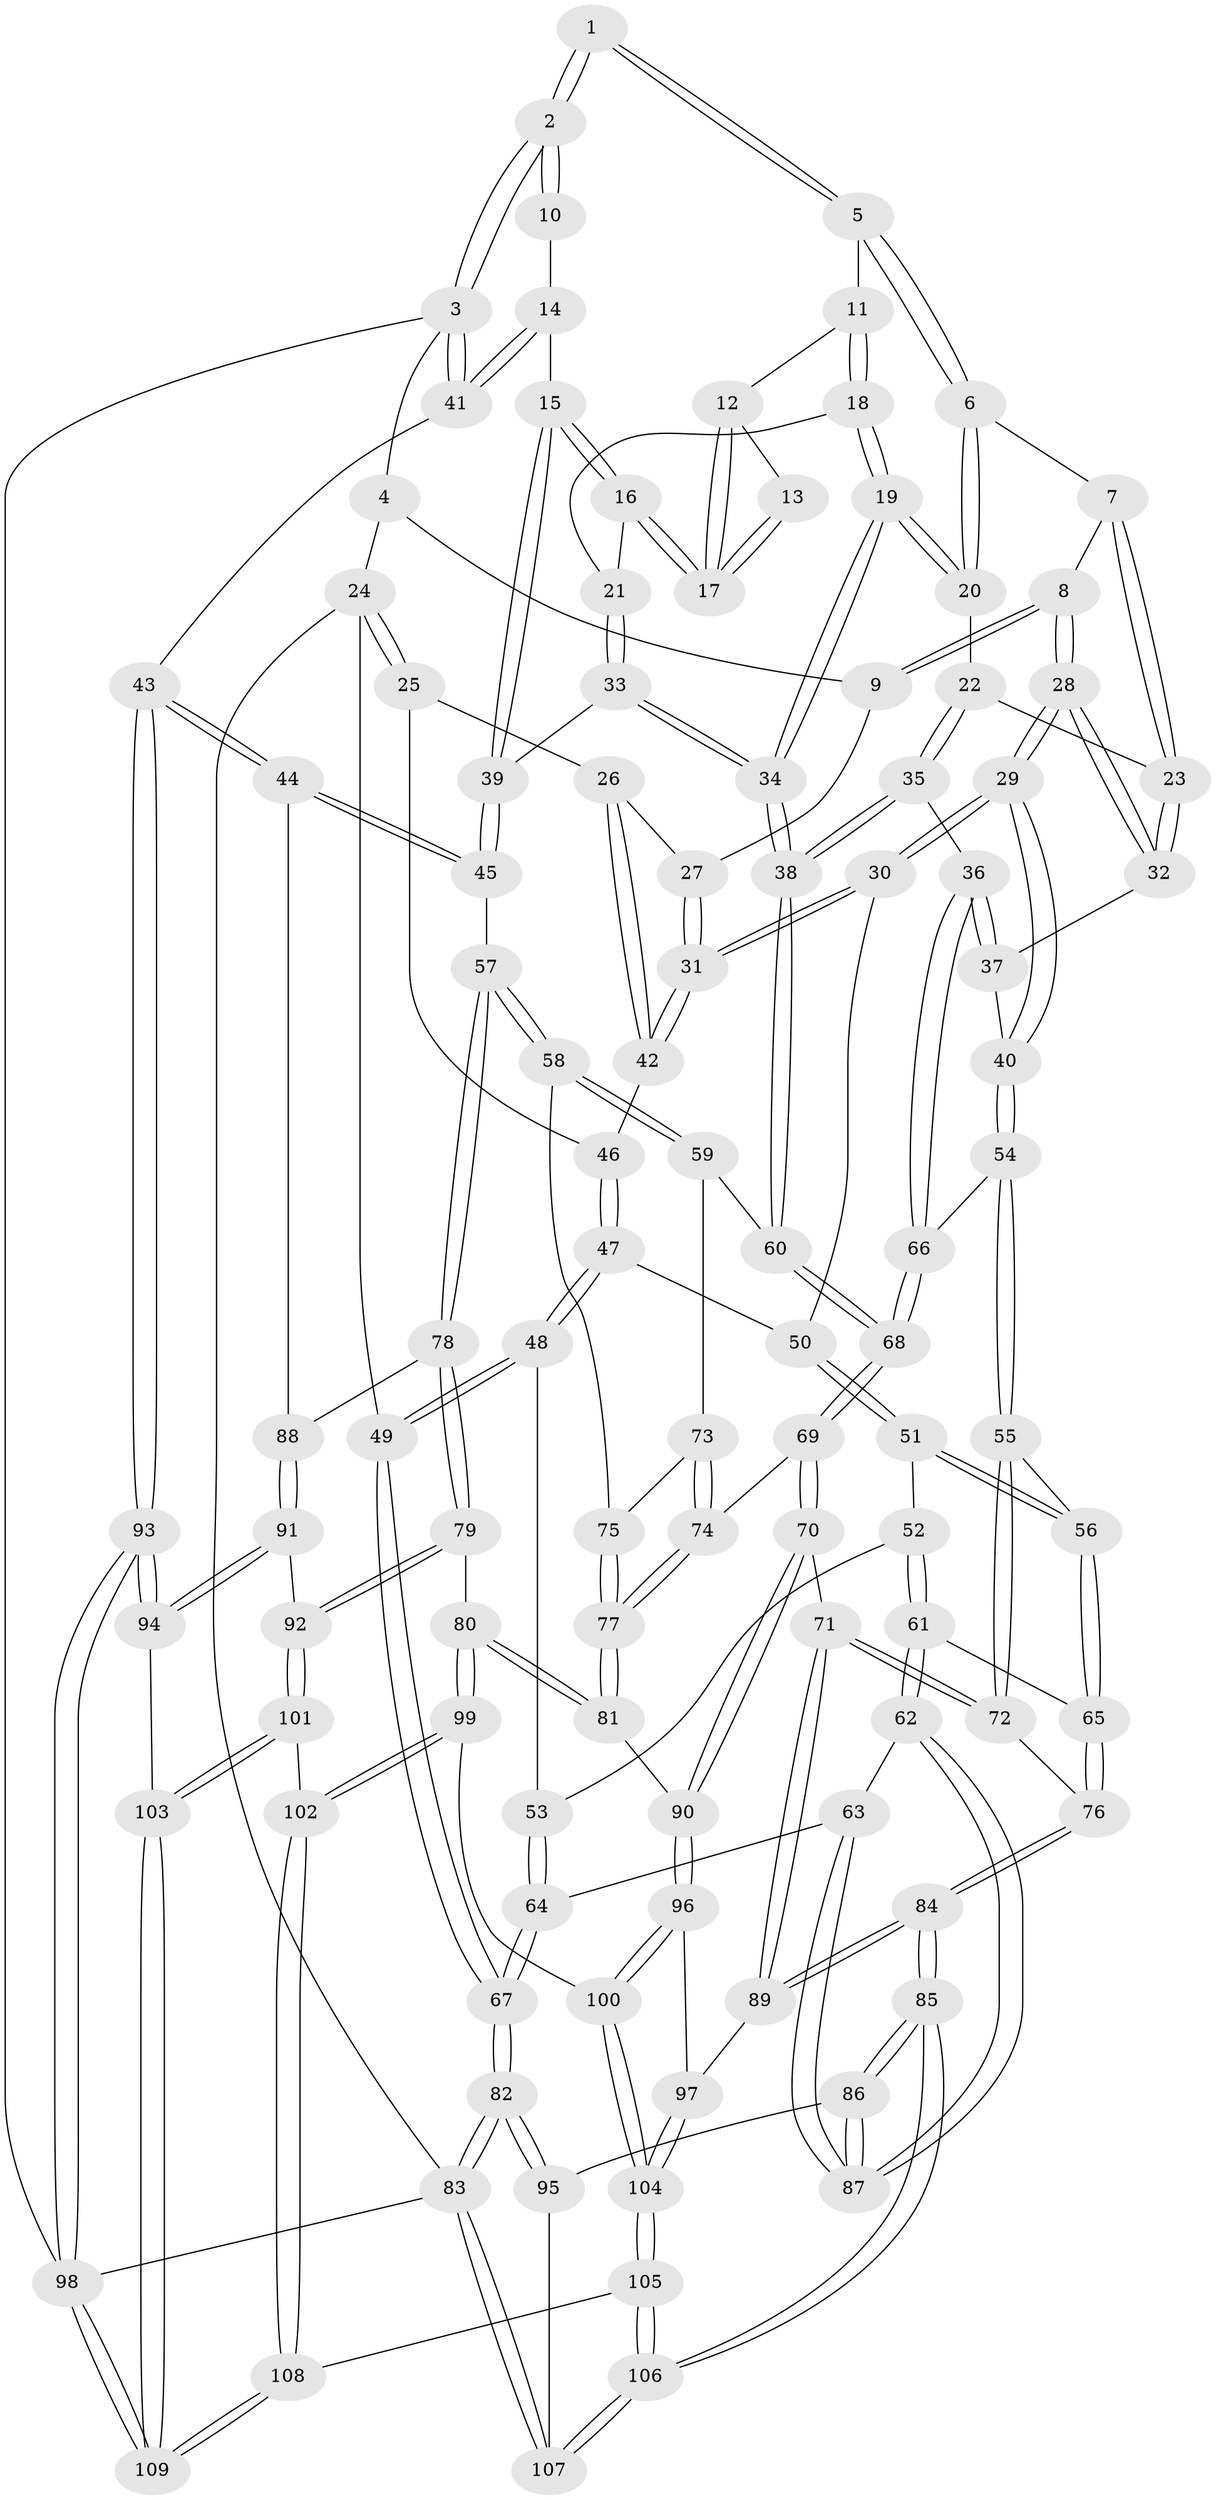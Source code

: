 // coarse degree distribution, {4: 0.38235294117647056, 7: 0.014705882352941176, 3: 0.08823529411764706, 6: 0.11764705882352941, 5: 0.36764705882352944, 2: 0.029411764705882353}
// Generated by graph-tools (version 1.1) at 2025/52/02/27/25 19:52:40]
// undirected, 109 vertices, 269 edges
graph export_dot {
graph [start="1"]
  node [color=gray90,style=filled];
  1 [pos="+0.6171423345972676+0"];
  2 [pos="+1+0"];
  3 [pos="+1+0"];
  4 [pos="+0.25856822865952817+0"];
  5 [pos="+0.6354787426353056+0"];
  6 [pos="+0.5286984868646218+0.1227105102964121"];
  7 [pos="+0.4782424747134651+0.15666508445350993"];
  8 [pos="+0.28593879173225717+0.11890159583304939"];
  9 [pos="+0.2160975299025868+0.03779088084563432"];
  10 [pos="+0.8524638861944289+0.08743967514342857"];
  11 [pos="+0.714126745805925+0.06622878452336373"];
  12 [pos="+0.7673208826404748+0.08065173427229612"];
  13 [pos="+0.8454390061497126+0.08743597687940359"];
  14 [pos="+1+0.18137794435821702"];
  15 [pos="+0.910509191578693+0.2441582599787049"];
  16 [pos="+0.8822506793437954+0.23724910152823753"];
  17 [pos="+0.875409631254538+0.22586091407523246"];
  18 [pos="+0.7162539505332066+0.17431967533146453"];
  19 [pos="+0.6622525063131937+0.2619446648822794"];
  20 [pos="+0.5769215448595881+0.22037141879501418"];
  21 [pos="+0.8013818286849019+0.24673485677987123"];
  22 [pos="+0.5354044967255216+0.27340581527873126"];
  23 [pos="+0.4656780336224792+0.23874523251464658"];
  24 [pos="+0+0.21047719451217087"];
  25 [pos="+0+0.1867383122261656"];
  26 [pos="+0.0369495104941067+0.16914130079444314"];
  27 [pos="+0.18271188110545797+0.06732291229380669"];
  28 [pos="+0.31501323093589845+0.2393061959735529"];
  29 [pos="+0.29117834591056063+0.38095561127888106"];
  30 [pos="+0.25495977587497476+0.37375804741993984"];
  31 [pos="+0.20943277184619277+0.3319770028206943"];
  32 [pos="+0.4530936441693988+0.25305956594810763"];
  33 [pos="+0.7648286605570973+0.3809952537217793"];
  34 [pos="+0.6540917588017272+0.40161843901854"];
  35 [pos="+0.5953629708771772+0.4176304119101673"];
  36 [pos="+0.49120845424850307+0.41985656988623227"];
  37 [pos="+0.45185951502507926+0.2629165009813628"];
  38 [pos="+0.6283352165785643+0.42606635738969617"];
  39 [pos="+0.8855607184735013+0.4118698517570892"];
  40 [pos="+0.30397740996383854+0.3956566969712249"];
  41 [pos="+1+0.12684701226705378"];
  42 [pos="+0.19533368713651664+0.32501390631912247"];
  43 [pos="+1+0.5501471533707327"];
  44 [pos="+1+0.5468370640814921"];
  45 [pos="+0.9531571840172837+0.485426342148045"];
  46 [pos="+0.07987576230525208+0.33729700779630317"];
  47 [pos="+0.08523325932202196+0.37846857478803947"];
  48 [pos="+0+0.4154421013371245"];
  49 [pos="+0+0.3983860755354387"];
  50 [pos="+0.11592291126614464+0.42846961410189277"];
  51 [pos="+0.10880843721932208+0.4447388786808934"];
  52 [pos="+0.09235035571793221+0.464489302356741"];
  53 [pos="+0.07702885129062034+0.4676077315895639"];
  54 [pos="+0.34325508114341596+0.4573283089544693"];
  55 [pos="+0.31871359002285726+0.5077182524139137"];
  56 [pos="+0.23176030372428125+0.5363460165004326"];
  57 [pos="+0.7375259926935718+0.5753805528021573"];
  58 [pos="+0.7234384855804495+0.5642031449235124"];
  59 [pos="+0.6478753647907458+0.48451625632928763"];
  60 [pos="+0.6342208506115995+0.45544095554207786"];
  61 [pos="+0.1326289409997925+0.5892410656927274"];
  62 [pos="+0.1276834617852071+0.592255891909897"];
  63 [pos="+0+0.6531357535660828"];
  64 [pos="+0+0.6508180433468097"];
  65 [pos="+0.1503032632384582+0.589739423072876"];
  66 [pos="+0.3899179168784676+0.45609990671453887"];
  67 [pos="+0+0.648127514592103"];
  68 [pos="+0.49678795282624205+0.6073942914411746"];
  69 [pos="+0.4977503806548542+0.6605218713891339"];
  70 [pos="+0.47639648522648753+0.6845741676965565"];
  71 [pos="+0.3637462276571437+0.7100603825347275"];
  72 [pos="+0.32609179644849795+0.5685596963477224"];
  73 [pos="+0.6033811120311233+0.6020115753996138"];
  74 [pos="+0.5740110212599945+0.6540829096680598"];
  75 [pos="+0.6486607452153472+0.6357841650668759"];
  76 [pos="+0.19864369551654434+0.6590246150398633"];
  77 [pos="+0.6278779128565002+0.6940817615453821"];
  78 [pos="+0.7434341441559104+0.601534942488845"];
  79 [pos="+0.7322953753305599+0.7335523919223088"];
  80 [pos="+0.710707297762426+0.7391008161142598"];
  81 [pos="+0.644928597232262+0.7146545817959132"];
  82 [pos="+0+1"];
  83 [pos="+0+1"];
  84 [pos="+0.249290146216482+0.8206197863306008"];
  85 [pos="+0.24299325889535536+0.8271494406213401"];
  86 [pos="+0.1565625203122812+0.8203806131400384"];
  87 [pos="+0.1386202042681496+0.8016204246398735"];
  88 [pos="+0.920315791910986+0.662209960405357"];
  89 [pos="+0.320087710956766+0.7805903296882699"];
  90 [pos="+0.5429615280311101+0.7791537808033067"];
  91 [pos="+0.8260408139176125+0.7768248787791694"];
  92 [pos="+0.8114693178227629+0.7763641848302628"];
  93 [pos="+1+1"];
  94 [pos="+0.9363468610772073+0.8887882819562504"];
  95 [pos="+0.1166843637814797+0.8502425372315106"];
  96 [pos="+0.5451081291985129+0.8329887528631363"];
  97 [pos="+0.4565617480624278+0.860821152958501"];
  98 [pos="+1+1"];
  99 [pos="+0.6201718712982235+0.8781968025118644"];
  100 [pos="+0.6022327330182116+0.8741720827785162"];
  101 [pos="+0.7402122718840707+0.9134041577481081"];
  102 [pos="+0.6359366188487069+0.8978073336715061"];
  103 [pos="+0.7684378084697422+0.9577709683456104"];
  104 [pos="+0.45957896627695305+1"];
  105 [pos="+0.4090125579375844+1"];
  106 [pos="+0.3143442036618586+1"];
  107 [pos="+0.07942276016289081+1"];
  108 [pos="+0.6195490277901498+1"];
  109 [pos="+0.7613656217627843+1"];
  1 -- 2;
  1 -- 2;
  1 -- 5;
  1 -- 5;
  2 -- 3;
  2 -- 3;
  2 -- 10;
  2 -- 10;
  3 -- 4;
  3 -- 41;
  3 -- 41;
  3 -- 98;
  4 -- 9;
  4 -- 24;
  5 -- 6;
  5 -- 6;
  5 -- 11;
  6 -- 7;
  6 -- 20;
  6 -- 20;
  7 -- 8;
  7 -- 23;
  7 -- 23;
  8 -- 9;
  8 -- 9;
  8 -- 28;
  8 -- 28;
  9 -- 27;
  10 -- 14;
  11 -- 12;
  11 -- 18;
  11 -- 18;
  12 -- 13;
  12 -- 17;
  12 -- 17;
  13 -- 17;
  13 -- 17;
  14 -- 15;
  14 -- 41;
  14 -- 41;
  15 -- 16;
  15 -- 16;
  15 -- 39;
  15 -- 39;
  16 -- 17;
  16 -- 17;
  16 -- 21;
  18 -- 19;
  18 -- 19;
  18 -- 21;
  19 -- 20;
  19 -- 20;
  19 -- 34;
  19 -- 34;
  20 -- 22;
  21 -- 33;
  21 -- 33;
  22 -- 23;
  22 -- 35;
  22 -- 35;
  23 -- 32;
  23 -- 32;
  24 -- 25;
  24 -- 25;
  24 -- 49;
  24 -- 83;
  25 -- 26;
  25 -- 46;
  26 -- 27;
  26 -- 42;
  26 -- 42;
  27 -- 31;
  27 -- 31;
  28 -- 29;
  28 -- 29;
  28 -- 32;
  28 -- 32;
  29 -- 30;
  29 -- 30;
  29 -- 40;
  29 -- 40;
  30 -- 31;
  30 -- 31;
  30 -- 50;
  31 -- 42;
  31 -- 42;
  32 -- 37;
  33 -- 34;
  33 -- 34;
  33 -- 39;
  34 -- 38;
  34 -- 38;
  35 -- 36;
  35 -- 38;
  35 -- 38;
  36 -- 37;
  36 -- 37;
  36 -- 66;
  36 -- 66;
  37 -- 40;
  38 -- 60;
  38 -- 60;
  39 -- 45;
  39 -- 45;
  40 -- 54;
  40 -- 54;
  41 -- 43;
  42 -- 46;
  43 -- 44;
  43 -- 44;
  43 -- 93;
  43 -- 93;
  44 -- 45;
  44 -- 45;
  44 -- 88;
  45 -- 57;
  46 -- 47;
  46 -- 47;
  47 -- 48;
  47 -- 48;
  47 -- 50;
  48 -- 49;
  48 -- 49;
  48 -- 53;
  49 -- 67;
  49 -- 67;
  50 -- 51;
  50 -- 51;
  51 -- 52;
  51 -- 56;
  51 -- 56;
  52 -- 53;
  52 -- 61;
  52 -- 61;
  53 -- 64;
  53 -- 64;
  54 -- 55;
  54 -- 55;
  54 -- 66;
  55 -- 56;
  55 -- 72;
  55 -- 72;
  56 -- 65;
  56 -- 65;
  57 -- 58;
  57 -- 58;
  57 -- 78;
  57 -- 78;
  58 -- 59;
  58 -- 59;
  58 -- 75;
  59 -- 60;
  59 -- 73;
  60 -- 68;
  60 -- 68;
  61 -- 62;
  61 -- 62;
  61 -- 65;
  62 -- 63;
  62 -- 87;
  62 -- 87;
  63 -- 64;
  63 -- 87;
  63 -- 87;
  64 -- 67;
  64 -- 67;
  65 -- 76;
  65 -- 76;
  66 -- 68;
  66 -- 68;
  67 -- 82;
  67 -- 82;
  68 -- 69;
  68 -- 69;
  69 -- 70;
  69 -- 70;
  69 -- 74;
  70 -- 71;
  70 -- 90;
  70 -- 90;
  71 -- 72;
  71 -- 72;
  71 -- 89;
  71 -- 89;
  72 -- 76;
  73 -- 74;
  73 -- 74;
  73 -- 75;
  74 -- 77;
  74 -- 77;
  75 -- 77;
  75 -- 77;
  76 -- 84;
  76 -- 84;
  77 -- 81;
  77 -- 81;
  78 -- 79;
  78 -- 79;
  78 -- 88;
  79 -- 80;
  79 -- 92;
  79 -- 92;
  80 -- 81;
  80 -- 81;
  80 -- 99;
  80 -- 99;
  81 -- 90;
  82 -- 83;
  82 -- 83;
  82 -- 95;
  82 -- 95;
  83 -- 98;
  83 -- 107;
  83 -- 107;
  84 -- 85;
  84 -- 85;
  84 -- 89;
  84 -- 89;
  85 -- 86;
  85 -- 86;
  85 -- 106;
  85 -- 106;
  86 -- 87;
  86 -- 87;
  86 -- 95;
  88 -- 91;
  88 -- 91;
  89 -- 97;
  90 -- 96;
  90 -- 96;
  91 -- 92;
  91 -- 94;
  91 -- 94;
  92 -- 101;
  92 -- 101;
  93 -- 94;
  93 -- 94;
  93 -- 98;
  93 -- 98;
  94 -- 103;
  95 -- 107;
  96 -- 97;
  96 -- 100;
  96 -- 100;
  97 -- 104;
  97 -- 104;
  98 -- 109;
  98 -- 109;
  99 -- 100;
  99 -- 102;
  99 -- 102;
  100 -- 104;
  100 -- 104;
  101 -- 102;
  101 -- 103;
  101 -- 103;
  102 -- 108;
  102 -- 108;
  103 -- 109;
  103 -- 109;
  104 -- 105;
  104 -- 105;
  105 -- 106;
  105 -- 106;
  105 -- 108;
  106 -- 107;
  106 -- 107;
  108 -- 109;
  108 -- 109;
}
